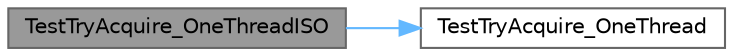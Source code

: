 digraph "TestTryAcquire_OneThreadISO"
{
 // LATEX_PDF_SIZE
  bgcolor="transparent";
  edge [fontname=Helvetica,fontsize=10,labelfontname=Helvetica,labelfontsize=10];
  node [fontname=Helvetica,fontsize=10,shape=box,height=0.2,width=0.4];
  rankdir="LR";
  Node1 [id="Node000001",label="TestTryAcquire_OneThreadISO",height=0.2,width=0.4,color="gray40", fillcolor="grey60", style="filled", fontcolor="black",tooltip="Test ISO C++0x try_lock functionality of a non-reenterable mutex *‍/"];
  Node1 -> Node2 [id="edge1_Node000001_Node000002",color="steelblue1",style="solid",tooltip=" "];
  Node2 [id="Node000002",label="TestTryAcquire_OneThread",height=0.2,width=0.4,color="grey40", fillcolor="white", style="filled",URL="$test__mutex_8cpp.html#a77980eea3a966022e2a6463cd43db2cf",tooltip=" "];
}
